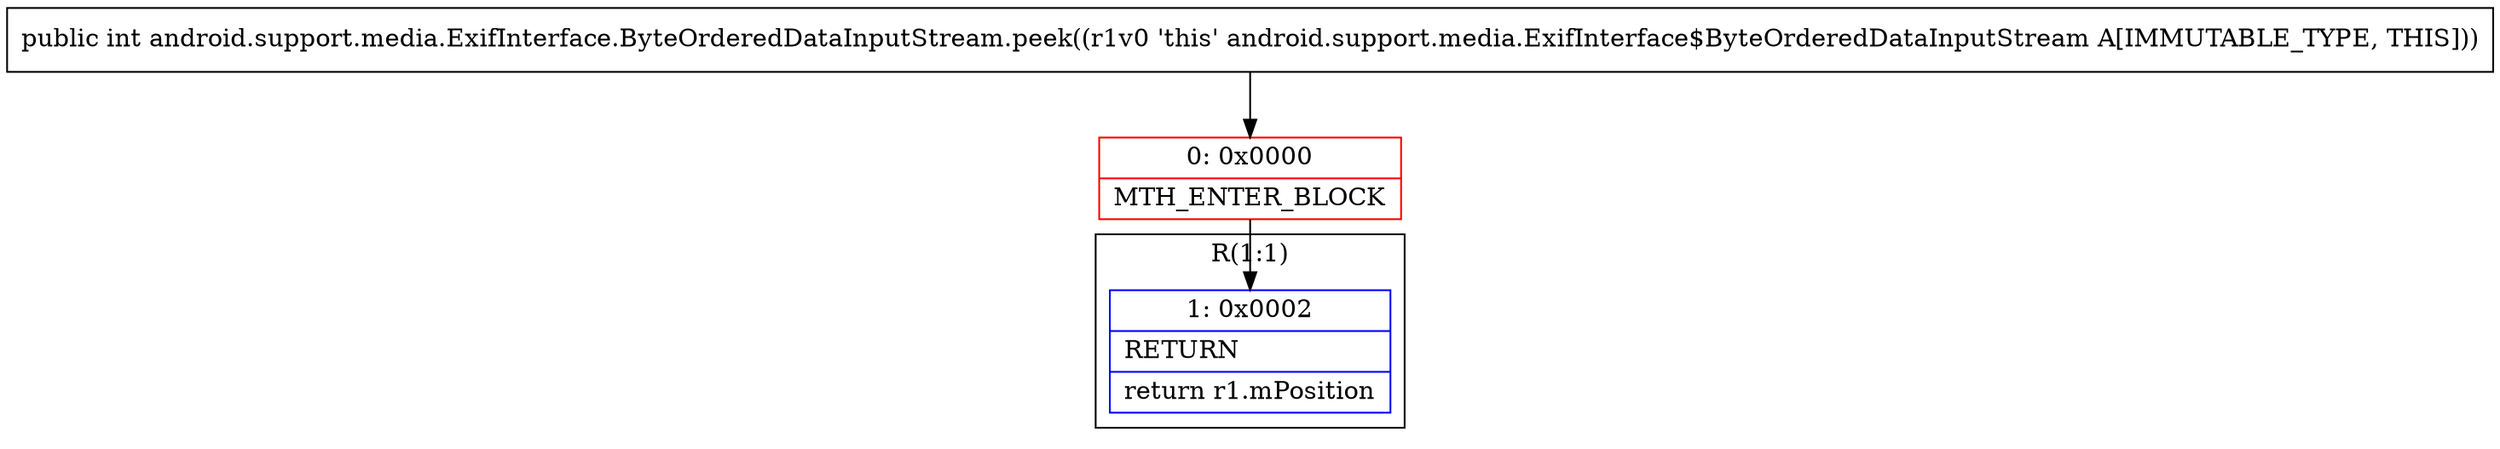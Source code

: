 digraph "CFG forandroid.support.media.ExifInterface.ByteOrderedDataInputStream.peek()I" {
subgraph cluster_Region_356811563 {
label = "R(1:1)";
node [shape=record,color=blue];
Node_1 [shape=record,label="{1\:\ 0x0002|RETURN\l|return r1.mPosition\l}"];
}
Node_0 [shape=record,color=red,label="{0\:\ 0x0000|MTH_ENTER_BLOCK\l}"];
MethodNode[shape=record,label="{public int android.support.media.ExifInterface.ByteOrderedDataInputStream.peek((r1v0 'this' android.support.media.ExifInterface$ByteOrderedDataInputStream A[IMMUTABLE_TYPE, THIS])) }"];
MethodNode -> Node_0;
Node_0 -> Node_1;
}


